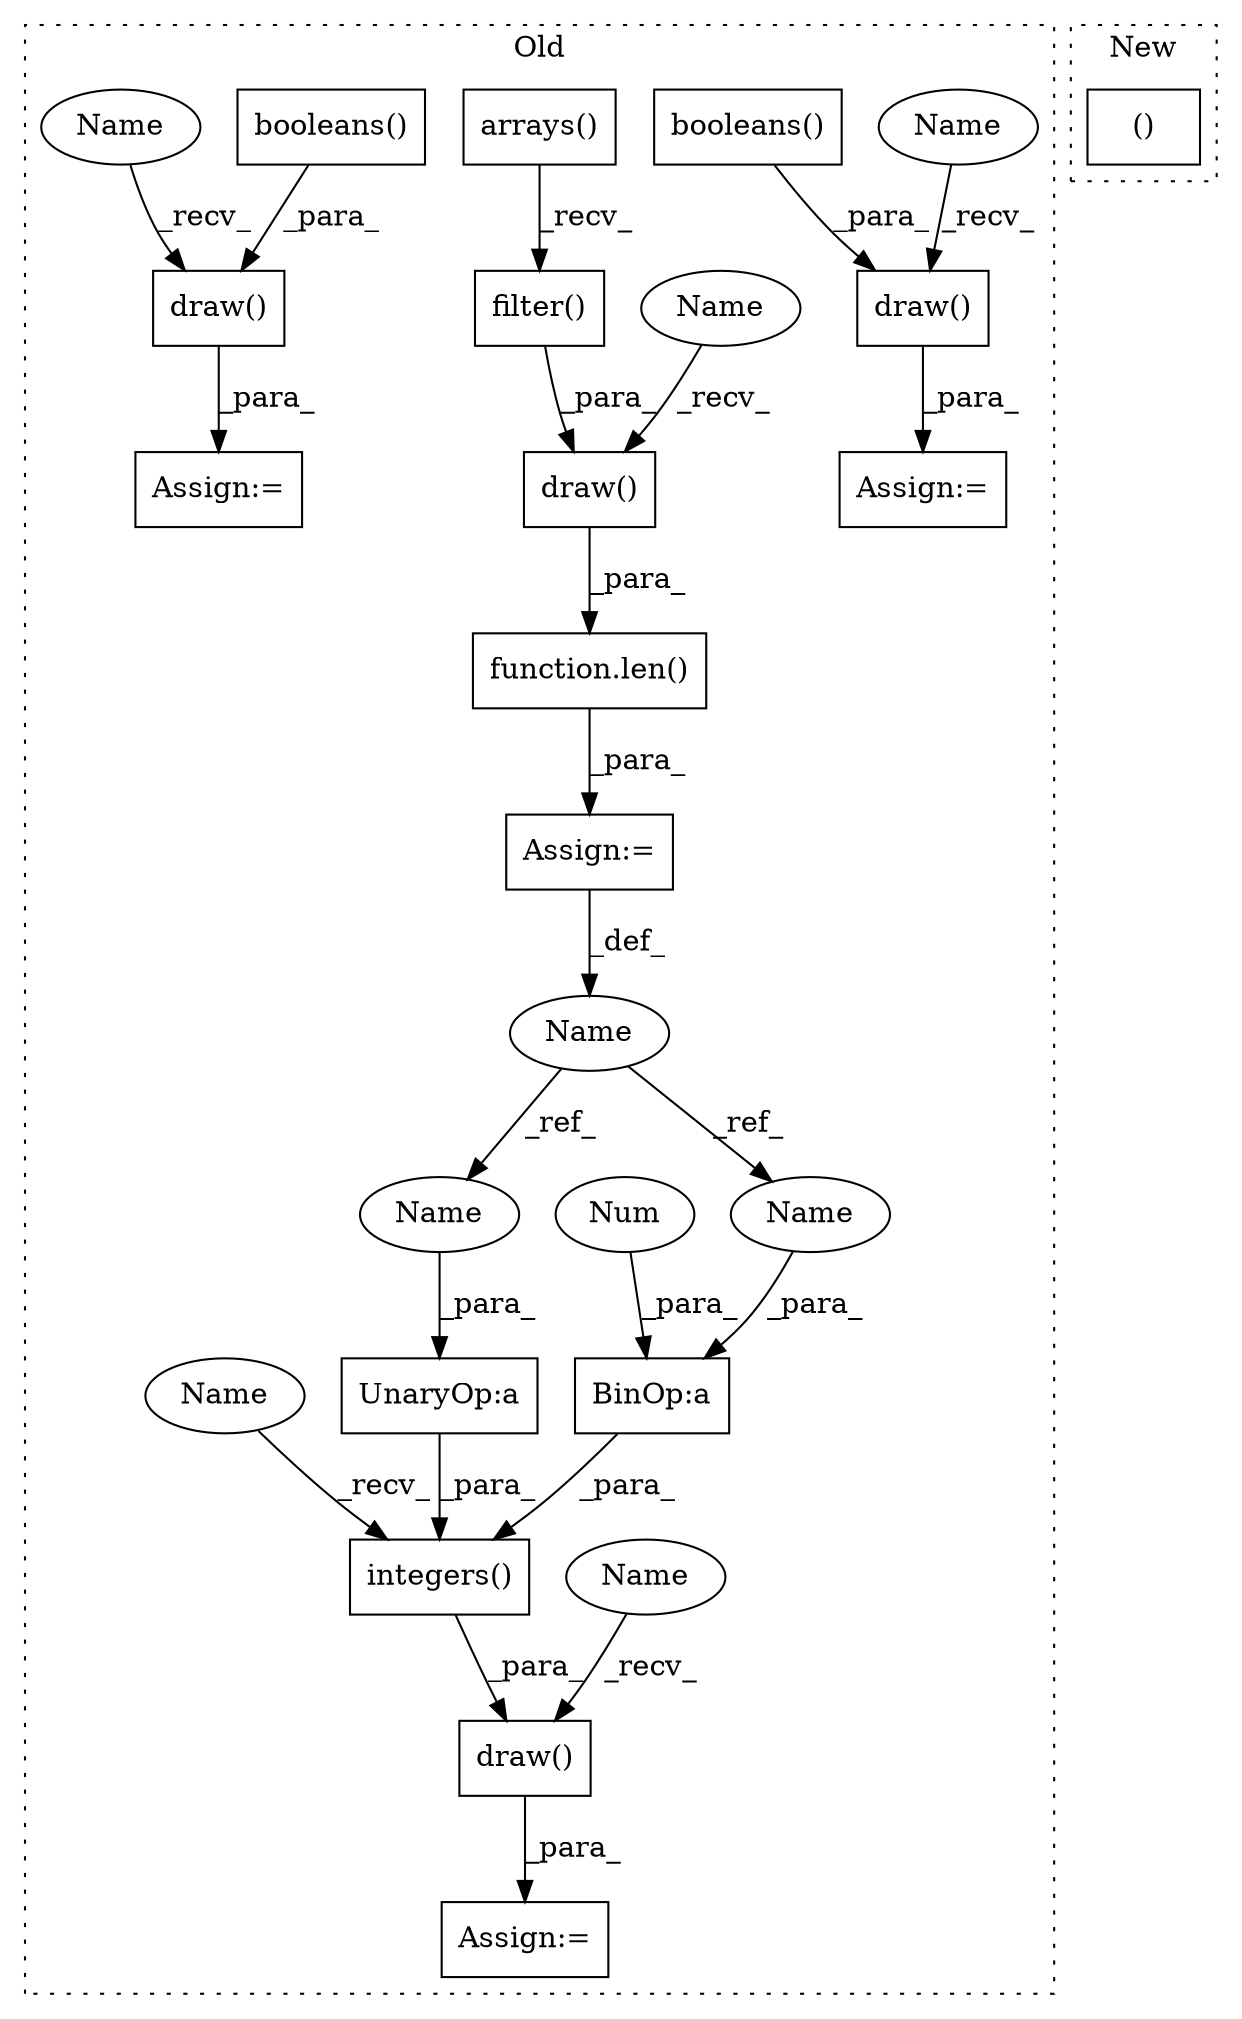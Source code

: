 digraph G {
subgraph cluster0 {
1 [label="integers()" a="75" s="2357,2384" l="12,1" shape="box"];
3 [label="draw()" a="75" s="2347,2385" l="10,1" shape="box"];
4 [label="Assign:=" a="68" s="2344" l="3" shape="box"];
5 [label="draw()" a="75" s="2442,2465" l="10,1" shape="box"];
6 [label="Assign:=" a="68" s="2439" l="3" shape="box"];
7 [label="draw()" a="75" s="2404,2427" l="10,1" shape="box"];
8 [label="Assign:=" a="68" s="2401" l="3" shape="box"];
9 [label="booleans()" a="75" s="2414" l="13" shape="box"];
10 [label="UnaryOp:a" a="61" s="2369" l="5" shape="box"];
11 [label="BinOp:a" a="82" s="2380" l="3" shape="box"];
12 [label="Name" a="87" s="2316" l="4" shape="ellipse"];
13 [label="filter()" a="75" s="2184,2294" l="77,10" shape="box"];
14 [label="arrays()" a="75" s="2184" l="56" shape="box"];
15 [label="booleans()" a="75" s="2452" l="13" shape="box"];
16 [label="Num" a="76" s="2383" l="1" shape="ellipse"];
17 [label="draw()" a="75" s="2165,2304" l="19,6" shape="box"];
18 [label="Assign:=" a="68" s="2320" l="3" shape="box"];
19 [label="function.len()" a="75" s="2323,2334" l="4,1" shape="box"];
20 [label="Name" a="87" s="2347" l="4" shape="ellipse"];
21 [label="Name" a="87" s="2442" l="4" shape="ellipse"];
22 [label="Name" a="87" s="2404" l="4" shape="ellipse"];
23 [label="Name" a="87" s="2165" l="4" shape="ellipse"];
24 [label="Name" a="87" s="2370" l="4" shape="ellipse"];
25 [label="Name" a="87" s="2376" l="4" shape="ellipse"];
26 [label="Name" a="87" s="2357" l="2" shape="ellipse"];
label = "Old";
style="dotted";
}
subgraph cluster1 {
2 [label="()" a="54" s="2015" l="9" shape="box"];
label = "New";
style="dotted";
}
1 -> 3 [label="_para_"];
3 -> 4 [label="_para_"];
5 -> 6 [label="_para_"];
7 -> 8 [label="_para_"];
9 -> 7 [label="_para_"];
10 -> 1 [label="_para_"];
11 -> 1 [label="_para_"];
12 -> 25 [label="_ref_"];
12 -> 24 [label="_ref_"];
13 -> 17 [label="_para_"];
14 -> 13 [label="_recv_"];
15 -> 5 [label="_para_"];
16 -> 11 [label="_para_"];
17 -> 19 [label="_para_"];
18 -> 12 [label="_def_"];
19 -> 18 [label="_para_"];
20 -> 3 [label="_recv_"];
21 -> 5 [label="_recv_"];
22 -> 7 [label="_recv_"];
23 -> 17 [label="_recv_"];
24 -> 10 [label="_para_"];
25 -> 11 [label="_para_"];
26 -> 1 [label="_recv_"];
}